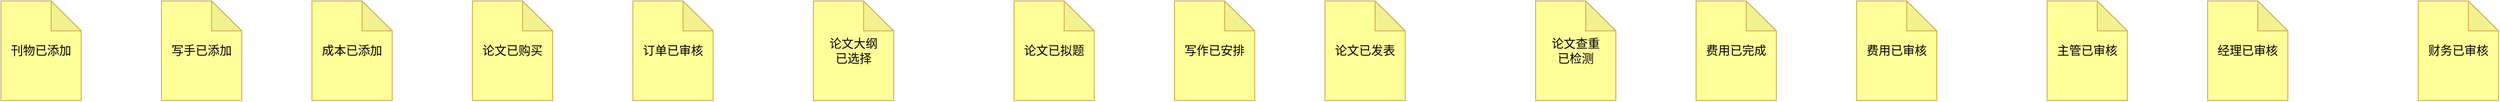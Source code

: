 <mxfile version="14.6.11" type="github">
  <diagram id="ohPG2v6w0JWkh78kI1mg" name="第 1 页">
    <mxGraphModel dx="1422" dy="762" grid="1" gridSize="10" guides="1" tooltips="1" connect="1" arrows="1" fold="1" page="1" pageScale="1" pageWidth="827" pageHeight="1169" math="0" shadow="0">
      <root>
        <mxCell id="0" />
        <mxCell id="1" parent="0" />
        <mxCell id="HKTa83WFG0S2E-OM7c_O-1" value="刊物已添加" style="shape=note;whiteSpace=wrap;html=1;backgroundOutline=1;darkOpacity=0.05;strokeColor=#d6b656;fillColor=#FFFF99;" vertex="1" parent="1">
          <mxGeometry x="130" y="180" width="80" height="100" as="geometry" />
        </mxCell>
        <mxCell id="HKTa83WFG0S2E-OM7c_O-2" value="写手已添加" style="shape=note;whiteSpace=wrap;html=1;backgroundOutline=1;darkOpacity=0.05;strokeColor=#d6b656;fillColor=#FFFF99;" vertex="1" parent="1">
          <mxGeometry x="290" y="180" width="80" height="100" as="geometry" />
        </mxCell>
        <mxCell id="HKTa83WFG0S2E-OM7c_O-3" value="成本已添加" style="shape=note;whiteSpace=wrap;html=1;backgroundOutline=1;darkOpacity=0.05;strokeColor=#d6b656;fillColor=#FFFF99;" vertex="1" parent="1">
          <mxGeometry x="440" y="180" width="80" height="100" as="geometry" />
        </mxCell>
        <mxCell id="HKTa83WFG0S2E-OM7c_O-4" value="论文已购买" style="shape=note;whiteSpace=wrap;html=1;backgroundOutline=1;darkOpacity=0.05;strokeColor=#d6b656;fillColor=#FFFF99;" vertex="1" parent="1">
          <mxGeometry x="600" y="180" width="80" height="100" as="geometry" />
        </mxCell>
        <mxCell id="HKTa83WFG0S2E-OM7c_O-5" value="订单已审核" style="shape=note;whiteSpace=wrap;html=1;backgroundOutline=1;darkOpacity=0.05;strokeColor=#d6b656;fillColor=#FFFF99;" vertex="1" parent="1">
          <mxGeometry x="760" y="180" width="80" height="100" as="geometry" />
        </mxCell>
        <mxCell id="HKTa83WFG0S2E-OM7c_O-6" value="论文大纲&lt;br&gt;已选择" style="shape=note;whiteSpace=wrap;html=1;backgroundOutline=1;darkOpacity=0.05;strokeColor=#d6b656;fillColor=#FFFF99;" vertex="1" parent="1">
          <mxGeometry x="940" y="180" width="80" height="100" as="geometry" />
        </mxCell>
        <mxCell id="HKTa83WFG0S2E-OM7c_O-7" value="论文已拟题" style="shape=note;whiteSpace=wrap;html=1;backgroundOutline=1;darkOpacity=0.05;strokeColor=#d6b656;fillColor=#FFFF99;" vertex="1" parent="1">
          <mxGeometry x="1140" y="180" width="80" height="100" as="geometry" />
        </mxCell>
        <mxCell id="HKTa83WFG0S2E-OM7c_O-8" value="写作已安排" style="shape=note;whiteSpace=wrap;html=1;backgroundOutline=1;darkOpacity=0.05;strokeColor=#d6b656;fillColor=#FFFF99;" vertex="1" parent="1">
          <mxGeometry x="1300" y="180" width="80" height="100" as="geometry" />
        </mxCell>
        <mxCell id="HKTa83WFG0S2E-OM7c_O-9" value="论文已发表" style="shape=note;whiteSpace=wrap;html=1;backgroundOutline=1;darkOpacity=0.05;strokeColor=#d6b656;fillColor=#FFFF99;" vertex="1" parent="1">
          <mxGeometry x="1450" y="180" width="80" height="100" as="geometry" />
        </mxCell>
        <mxCell id="HKTa83WFG0S2E-OM7c_O-10" value="论文查重&lt;br&gt;已检测" style="shape=note;whiteSpace=wrap;html=1;backgroundOutline=1;darkOpacity=0.05;strokeColor=#d6b656;fillColor=#FFFF99;" vertex="1" parent="1">
          <mxGeometry x="1660" y="180" width="80" height="100" as="geometry" />
        </mxCell>
        <mxCell id="HKTa83WFG0S2E-OM7c_O-11" value="费用已完成" style="shape=note;whiteSpace=wrap;html=1;backgroundOutline=1;darkOpacity=0.05;strokeColor=#d6b656;fillColor=#FFFF99;" vertex="1" parent="1">
          <mxGeometry x="1820" y="180" width="80" height="100" as="geometry" />
        </mxCell>
        <mxCell id="HKTa83WFG0S2E-OM7c_O-12" value="费用已审核" style="shape=note;whiteSpace=wrap;html=1;backgroundOutline=1;darkOpacity=0.05;strokeColor=#d6b656;fillColor=#FFFF99;" vertex="1" parent="1">
          <mxGeometry x="1980" y="180" width="80" height="100" as="geometry" />
        </mxCell>
        <mxCell id="HKTa83WFG0S2E-OM7c_O-13" value="主管已审核" style="shape=note;whiteSpace=wrap;html=1;backgroundOutline=1;darkOpacity=0.05;strokeColor=#d6b656;fillColor=#FFFF99;" vertex="1" parent="1">
          <mxGeometry x="2170" y="180" width="80" height="100" as="geometry" />
        </mxCell>
        <mxCell id="HKTa83WFG0S2E-OM7c_O-14" value="经理已审核" style="shape=note;whiteSpace=wrap;html=1;backgroundOutline=1;darkOpacity=0.05;strokeColor=#d6b656;fillColor=#FFFF99;" vertex="1" parent="1">
          <mxGeometry x="2330" y="180" width="80" height="100" as="geometry" />
        </mxCell>
        <mxCell id="HKTa83WFG0S2E-OM7c_O-15" value="财务已审核" style="shape=note;whiteSpace=wrap;html=1;backgroundOutline=1;darkOpacity=0.05;strokeColor=#d6b656;fillColor=#FFFF99;" vertex="1" parent="1">
          <mxGeometry x="2540" y="180" width="80" height="100" as="geometry" />
        </mxCell>
      </root>
    </mxGraphModel>
  </diagram>
</mxfile>
